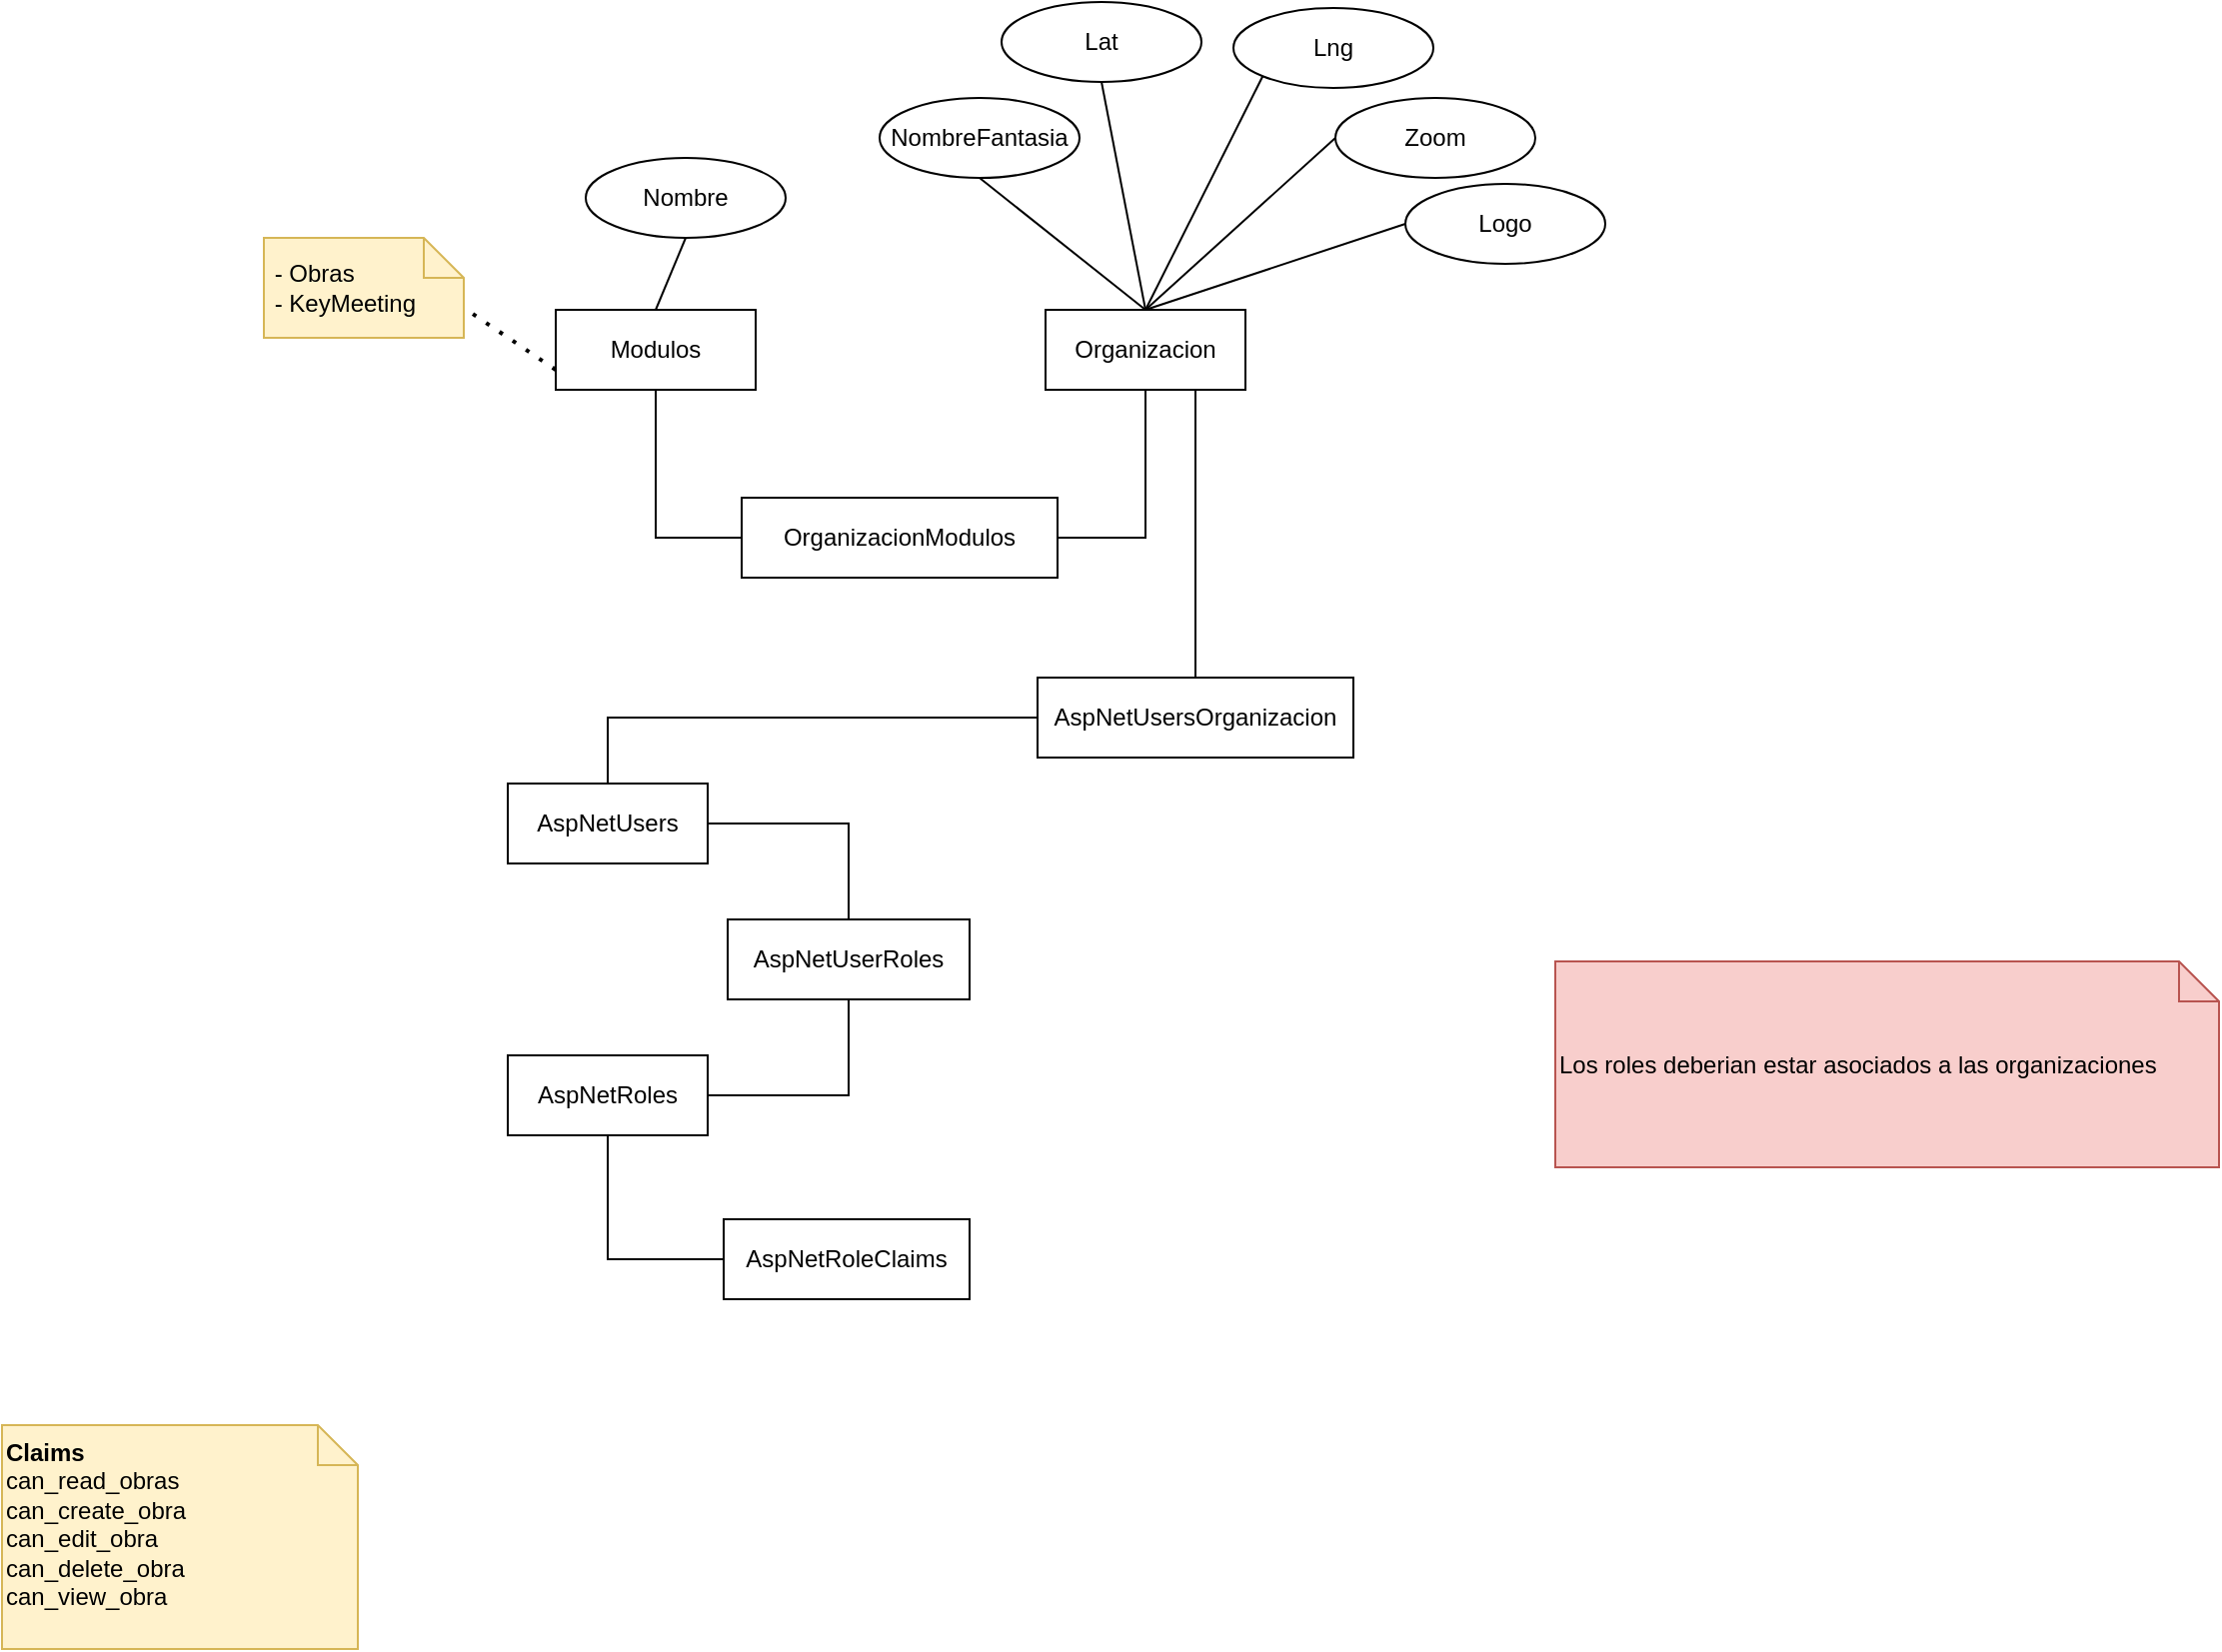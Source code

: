 <mxfile version="21.7.5" type="github">
  <diagram name="Página-1" id="sLxuqajCXeq4VcmaUZGw">
    <mxGraphModel dx="2074" dy="1150" grid="0" gridSize="10" guides="1" tooltips="1" connect="1" arrows="1" fold="1" page="0" pageScale="1" pageWidth="827" pageHeight="1169" math="0" shadow="0">
      <root>
        <mxCell id="0" />
        <mxCell id="1" parent="0" />
        <mxCell id="7lHJPegdZruPI4kEcz9y-1" value="Modulos" style="whiteSpace=wrap;html=1;align=center;" parent="1" vertex="1">
          <mxGeometry x="67" y="142" width="100" height="40" as="geometry" />
        </mxCell>
        <mxCell id="7lHJPegdZruPI4kEcz9y-2" value="Organizacion" style="whiteSpace=wrap;html=1;align=center;" parent="1" vertex="1">
          <mxGeometry x="312" y="142" width="100" height="40" as="geometry" />
        </mxCell>
        <mxCell id="7lHJPegdZruPI4kEcz9y-3" value="NombreFantasia" style="ellipse;whiteSpace=wrap;html=1;align=center;" parent="1" vertex="1">
          <mxGeometry x="229" y="36" width="100" height="40" as="geometry" />
        </mxCell>
        <mxCell id="7lHJPegdZruPI4kEcz9y-4" value="Lng" style="ellipse;whiteSpace=wrap;html=1;align=center;" parent="1" vertex="1">
          <mxGeometry x="406" y="-9" width="100" height="40" as="geometry" />
        </mxCell>
        <mxCell id="7lHJPegdZruPI4kEcz9y-5" value="Lat" style="ellipse;whiteSpace=wrap;html=1;align=center;" parent="1" vertex="1">
          <mxGeometry x="290" y="-12" width="100" height="40" as="geometry" />
        </mxCell>
        <mxCell id="7lHJPegdZruPI4kEcz9y-6" value="Zoom" style="ellipse;whiteSpace=wrap;html=1;align=center;" parent="1" vertex="1">
          <mxGeometry x="457" y="36" width="100" height="40" as="geometry" />
        </mxCell>
        <mxCell id="7lHJPegdZruPI4kEcz9y-7" value="Logo" style="ellipse;whiteSpace=wrap;html=1;align=center;" parent="1" vertex="1">
          <mxGeometry x="492" y="79" width="100" height="40" as="geometry" />
        </mxCell>
        <mxCell id="7lHJPegdZruPI4kEcz9y-8" value="" style="endArrow=none;html=1;rounded=0;exitX=0.5;exitY=0;exitDx=0;exitDy=0;entryX=0.5;entryY=1;entryDx=0;entryDy=0;" parent="1" source="7lHJPegdZruPI4kEcz9y-2" target="7lHJPegdZruPI4kEcz9y-3" edge="1">
          <mxGeometry relative="1" as="geometry">
            <mxPoint x="212" y="230" as="sourcePoint" />
            <mxPoint x="372" y="230" as="targetPoint" />
          </mxGeometry>
        </mxCell>
        <mxCell id="7lHJPegdZruPI4kEcz9y-9" value="" style="endArrow=none;html=1;rounded=0;exitX=0.5;exitY=0;exitDx=0;exitDy=0;entryX=0.5;entryY=1;entryDx=0;entryDy=0;" parent="1" source="7lHJPegdZruPI4kEcz9y-2" target="7lHJPegdZruPI4kEcz9y-5" edge="1">
          <mxGeometry relative="1" as="geometry">
            <mxPoint x="372" y="152" as="sourcePoint" />
            <mxPoint x="393" y="77" as="targetPoint" />
          </mxGeometry>
        </mxCell>
        <mxCell id="7lHJPegdZruPI4kEcz9y-10" value="" style="endArrow=none;html=1;rounded=0;exitX=0.5;exitY=0;exitDx=0;exitDy=0;entryX=0;entryY=1;entryDx=0;entryDy=0;" parent="1" source="7lHJPegdZruPI4kEcz9y-2" target="7lHJPegdZruPI4kEcz9y-4" edge="1">
          <mxGeometry relative="1" as="geometry">
            <mxPoint x="372" y="152" as="sourcePoint" />
            <mxPoint x="464" y="54" as="targetPoint" />
          </mxGeometry>
        </mxCell>
        <mxCell id="7lHJPegdZruPI4kEcz9y-11" value="" style="endArrow=none;html=1;rounded=0;exitX=0.5;exitY=0;exitDx=0;exitDy=0;entryX=0;entryY=0.5;entryDx=0;entryDy=0;" parent="1" source="7lHJPegdZruPI4kEcz9y-2" target="7lHJPegdZruPI4kEcz9y-6" edge="1">
          <mxGeometry relative="1" as="geometry">
            <mxPoint x="372" y="152" as="sourcePoint" />
            <mxPoint x="495" y="82" as="targetPoint" />
          </mxGeometry>
        </mxCell>
        <mxCell id="7lHJPegdZruPI4kEcz9y-12" value="" style="endArrow=none;html=1;rounded=0;exitX=0.5;exitY=0;exitDx=0;exitDy=0;entryX=0;entryY=0.5;entryDx=0;entryDy=0;" parent="1" source="7lHJPegdZruPI4kEcz9y-2" target="7lHJPegdZruPI4kEcz9y-7" edge="1">
          <mxGeometry relative="1" as="geometry">
            <mxPoint x="372" y="152" as="sourcePoint" />
            <mxPoint x="529" y="127" as="targetPoint" />
          </mxGeometry>
        </mxCell>
        <mxCell id="7lHJPegdZruPI4kEcz9y-13" value="Nombre" style="ellipse;whiteSpace=wrap;html=1;align=center;" parent="1" vertex="1">
          <mxGeometry x="82" y="66" width="100" height="40" as="geometry" />
        </mxCell>
        <mxCell id="7lHJPegdZruPI4kEcz9y-14" value="" style="endArrow=none;html=1;rounded=0;exitX=0.5;exitY=0;exitDx=0;exitDy=0;entryX=0.5;entryY=1;entryDx=0;entryDy=0;" parent="1" source="7lHJPegdZruPI4kEcz9y-1" target="7lHJPegdZruPI4kEcz9y-13" edge="1">
          <mxGeometry relative="1" as="geometry">
            <mxPoint x="372" y="152" as="sourcePoint" />
            <mxPoint x="289" y="86" as="targetPoint" />
          </mxGeometry>
        </mxCell>
        <mxCell id="7lHJPegdZruPI4kEcz9y-15" value="AspNetUsers" style="whiteSpace=wrap;html=1;align=center;" parent="1" vertex="1">
          <mxGeometry x="43" y="379" width="100" height="40" as="geometry" />
        </mxCell>
        <mxCell id="7lHJPegdZruPI4kEcz9y-16" value="OrganizacionModulos" style="whiteSpace=wrap;html=1;align=center;" parent="1" vertex="1">
          <mxGeometry x="160" y="236" width="158" height="40" as="geometry" />
        </mxCell>
        <mxCell id="7lHJPegdZruPI4kEcz9y-17" value="" style="endArrow=none;html=1;rounded=0;exitX=0.5;exitY=1;exitDx=0;exitDy=0;entryX=0;entryY=0.5;entryDx=0;entryDy=0;edgeStyle=orthogonalEdgeStyle;" parent="1" source="7lHJPegdZruPI4kEcz9y-1" target="7lHJPegdZruPI4kEcz9y-16" edge="1">
          <mxGeometry relative="1" as="geometry">
            <mxPoint x="127" y="152" as="sourcePoint" />
            <mxPoint x="142" y="116" as="targetPoint" />
          </mxGeometry>
        </mxCell>
        <mxCell id="7lHJPegdZruPI4kEcz9y-18" value="" style="endArrow=none;html=1;rounded=0;exitX=0.5;exitY=1;exitDx=0;exitDy=0;entryX=1;entryY=0.5;entryDx=0;entryDy=0;edgeStyle=orthogonalEdgeStyle;" parent="1" source="7lHJPegdZruPI4kEcz9y-2" target="7lHJPegdZruPI4kEcz9y-16" edge="1">
          <mxGeometry relative="1" as="geometry">
            <mxPoint x="127" y="192" as="sourcePoint" />
            <mxPoint x="170" y="266" as="targetPoint" />
          </mxGeometry>
        </mxCell>
        <mxCell id="7lHJPegdZruPI4kEcz9y-19" value="AspNetRoles" style="whiteSpace=wrap;html=1;align=center;" parent="1" vertex="1">
          <mxGeometry x="43" y="515" width="100" height="40" as="geometry" />
        </mxCell>
        <mxCell id="7lHJPegdZruPI4kEcz9y-20" value="AspNetUserRoles" style="whiteSpace=wrap;html=1;align=center;" parent="1" vertex="1">
          <mxGeometry x="153" y="447" width="121" height="40" as="geometry" />
        </mxCell>
        <mxCell id="7lHJPegdZruPI4kEcz9y-21" value="AspNetRoleClaims" style="whiteSpace=wrap;html=1;align=center;" parent="1" vertex="1">
          <mxGeometry x="151" y="597" width="123" height="40" as="geometry" />
        </mxCell>
        <mxCell id="7lHJPegdZruPI4kEcz9y-22" value="" style="endArrow=none;html=1;rounded=0;exitX=0.5;exitY=0;exitDx=0;exitDy=0;entryX=1;entryY=0.5;entryDx=0;entryDy=0;edgeStyle=orthogonalEdgeStyle;" parent="1" source="7lHJPegdZruPI4kEcz9y-20" target="7lHJPegdZruPI4kEcz9y-15" edge="1">
          <mxGeometry relative="1" as="geometry">
            <mxPoint x="212" y="498" as="sourcePoint" />
            <mxPoint x="372" y="498" as="targetPoint" />
          </mxGeometry>
        </mxCell>
        <mxCell id="7lHJPegdZruPI4kEcz9y-23" value="" style="endArrow=none;html=1;rounded=0;exitX=1;exitY=0.5;exitDx=0;exitDy=0;entryX=0.5;entryY=1;entryDx=0;entryDy=0;edgeStyle=orthogonalEdgeStyle;" parent="1" source="7lHJPegdZruPI4kEcz9y-19" target="7lHJPegdZruPI4kEcz9y-20" edge="1">
          <mxGeometry relative="1" as="geometry">
            <mxPoint x="212" y="498" as="sourcePoint" />
            <mxPoint x="372" y="498" as="targetPoint" />
          </mxGeometry>
        </mxCell>
        <mxCell id="7lHJPegdZruPI4kEcz9y-24" value="" style="endArrow=none;html=1;rounded=0;exitX=0.5;exitY=1;exitDx=0;exitDy=0;entryX=0;entryY=0.5;entryDx=0;entryDy=0;edgeStyle=orthogonalEdgeStyle;" parent="1" source="7lHJPegdZruPI4kEcz9y-19" target="7lHJPegdZruPI4kEcz9y-21" edge="1">
          <mxGeometry relative="1" as="geometry">
            <mxPoint x="212" y="498" as="sourcePoint" />
            <mxPoint x="372" y="498" as="targetPoint" />
          </mxGeometry>
        </mxCell>
        <mxCell id="K9NDLCsNyoqZcC6Khb1a-1" value="AspNetUsersOrganizacion" style="whiteSpace=wrap;html=1;align=center;" parent="1" vertex="1">
          <mxGeometry x="308" y="326" width="158" height="40" as="geometry" />
        </mxCell>
        <mxCell id="K9NDLCsNyoqZcC6Khb1a-2" value="" style="endArrow=none;html=1;rounded=0;exitX=0;exitY=0.5;exitDx=0;exitDy=0;entryX=0.5;entryY=0;entryDx=0;entryDy=0;edgeStyle=orthogonalEdgeStyle;" parent="1" source="K9NDLCsNyoqZcC6Khb1a-1" target="7lHJPegdZruPI4kEcz9y-15" edge="1">
          <mxGeometry relative="1" as="geometry">
            <mxPoint x="224" y="457" as="sourcePoint" />
            <mxPoint x="153" y="409" as="targetPoint" />
          </mxGeometry>
        </mxCell>
        <mxCell id="K9NDLCsNyoqZcC6Khb1a-3" value="" style="endArrow=none;html=1;rounded=0;entryX=0.5;entryY=0;entryDx=0;entryDy=0;edgeStyle=orthogonalEdgeStyle;exitX=0.75;exitY=1;exitDx=0;exitDy=0;" parent="1" source="7lHJPegdZruPI4kEcz9y-2" target="K9NDLCsNyoqZcC6Khb1a-1" edge="1">
          <mxGeometry relative="1" as="geometry">
            <mxPoint x="408" y="233" as="sourcePoint" />
            <mxPoint x="103" y="389" as="targetPoint" />
          </mxGeometry>
        </mxCell>
        <mxCell id="K9NDLCsNyoqZcC6Khb1a-4" value="&amp;nbsp;- Obras&lt;br&gt;&amp;nbsp;- KeyMeeting" style="shape=note;size=20;whiteSpace=wrap;html=1;align=left;fillColor=#fff2cc;strokeColor=#d6b656;" parent="1" vertex="1">
          <mxGeometry x="-79" y="106" width="100" height="50" as="geometry" />
        </mxCell>
        <mxCell id="K9NDLCsNyoqZcC6Khb1a-6" value="" style="endArrow=none;dashed=1;html=1;dashPattern=1 3;strokeWidth=2;rounded=0;exitX=0;exitY=0.75;exitDx=0;exitDy=0;entryX=0;entryY=0;entryDx=100;entryDy=35;entryPerimeter=0;" parent="1" source="7lHJPegdZruPI4kEcz9y-1" target="K9NDLCsNyoqZcC6Khb1a-4" edge="1">
          <mxGeometry width="50" height="50" relative="1" as="geometry">
            <mxPoint x="292" y="368" as="sourcePoint" />
            <mxPoint x="21" y="152" as="targetPoint" />
          </mxGeometry>
        </mxCell>
        <mxCell id="K9NDLCsNyoqZcC6Khb1a-7" value="&lt;b&gt;Claims&lt;/b&gt;&lt;br&gt;can_read_obras&lt;br&gt;can_create_obra&lt;br&gt;can_edit_obra&lt;br&gt;can_delete_obra&lt;br&gt;can_view_obra" style="shape=note;size=20;whiteSpace=wrap;html=1;align=left;fillColor=#fff2cc;strokeColor=#d6b656;verticalAlign=top;" parent="1" vertex="1">
          <mxGeometry x="-210" y="700" width="178" height="112" as="geometry" />
        </mxCell>
        <mxCell id="K9NDLCsNyoqZcC6Khb1a-8" value="Los roles deberian estar asociados a las organizaciones" style="shape=note;size=20;whiteSpace=wrap;html=1;align=left;fillColor=#f8cecc;strokeColor=#b85450;" parent="1" vertex="1">
          <mxGeometry x="567" y="468" width="332" height="103" as="geometry" />
        </mxCell>
      </root>
    </mxGraphModel>
  </diagram>
</mxfile>
